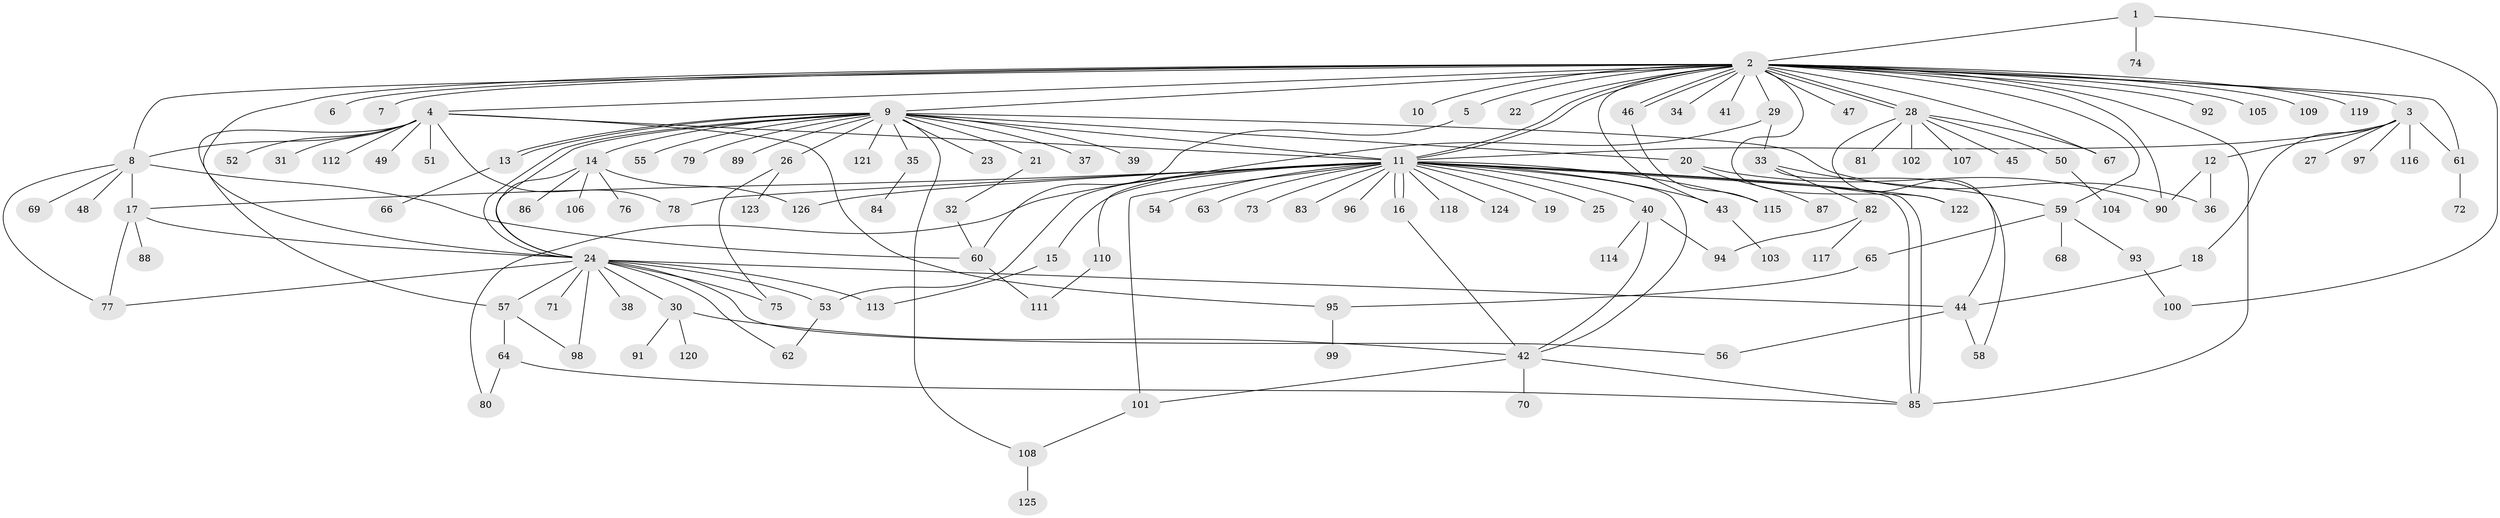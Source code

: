 // coarse degree distribution, {2: 0.18666666666666668, 36: 0.013333333333333334, 9: 0.013333333333333334, 1: 0.5066666666666667, 15: 0.02666666666666667, 19: 0.013333333333333334, 3: 0.13333333333333333, 4: 0.06666666666666667, 5: 0.02666666666666667, 6: 0.013333333333333334}
// Generated by graph-tools (version 1.1) at 2025/18/03/04/25 18:18:01]
// undirected, 126 vertices, 178 edges
graph export_dot {
graph [start="1"]
  node [color=gray90,style=filled];
  1;
  2;
  3;
  4;
  5;
  6;
  7;
  8;
  9;
  10;
  11;
  12;
  13;
  14;
  15;
  16;
  17;
  18;
  19;
  20;
  21;
  22;
  23;
  24;
  25;
  26;
  27;
  28;
  29;
  30;
  31;
  32;
  33;
  34;
  35;
  36;
  37;
  38;
  39;
  40;
  41;
  42;
  43;
  44;
  45;
  46;
  47;
  48;
  49;
  50;
  51;
  52;
  53;
  54;
  55;
  56;
  57;
  58;
  59;
  60;
  61;
  62;
  63;
  64;
  65;
  66;
  67;
  68;
  69;
  70;
  71;
  72;
  73;
  74;
  75;
  76;
  77;
  78;
  79;
  80;
  81;
  82;
  83;
  84;
  85;
  86;
  87;
  88;
  89;
  90;
  91;
  92;
  93;
  94;
  95;
  96;
  97;
  98;
  99;
  100;
  101;
  102;
  103;
  104;
  105;
  106;
  107;
  108;
  109;
  110;
  111;
  112;
  113;
  114;
  115;
  116;
  117;
  118;
  119;
  120;
  121;
  122;
  123;
  124;
  125;
  126;
  1 -- 2;
  1 -- 74;
  1 -- 100;
  2 -- 3;
  2 -- 4;
  2 -- 5;
  2 -- 6;
  2 -- 7;
  2 -- 8;
  2 -- 9;
  2 -- 10;
  2 -- 11;
  2 -- 11;
  2 -- 22;
  2 -- 24;
  2 -- 28;
  2 -- 28;
  2 -- 29;
  2 -- 34;
  2 -- 41;
  2 -- 43;
  2 -- 46;
  2 -- 46;
  2 -- 47;
  2 -- 59;
  2 -- 61;
  2 -- 67;
  2 -- 85;
  2 -- 90;
  2 -- 92;
  2 -- 105;
  2 -- 109;
  2 -- 119;
  2 -- 122;
  3 -- 11;
  3 -- 12;
  3 -- 18;
  3 -- 27;
  3 -- 61;
  3 -- 97;
  3 -- 116;
  4 -- 8;
  4 -- 11;
  4 -- 31;
  4 -- 49;
  4 -- 51;
  4 -- 52;
  4 -- 57;
  4 -- 78;
  4 -- 95;
  4 -- 112;
  5 -- 60;
  8 -- 17;
  8 -- 48;
  8 -- 60;
  8 -- 69;
  8 -- 77;
  9 -- 11;
  9 -- 13;
  9 -- 13;
  9 -- 14;
  9 -- 20;
  9 -- 21;
  9 -- 23;
  9 -- 24;
  9 -- 24;
  9 -- 26;
  9 -- 35;
  9 -- 36;
  9 -- 37;
  9 -- 39;
  9 -- 55;
  9 -- 79;
  9 -- 89;
  9 -- 108;
  9 -- 121;
  11 -- 15;
  11 -- 16;
  11 -- 16;
  11 -- 17;
  11 -- 19;
  11 -- 25;
  11 -- 40;
  11 -- 42;
  11 -- 43;
  11 -- 53;
  11 -- 54;
  11 -- 63;
  11 -- 73;
  11 -- 78;
  11 -- 80;
  11 -- 83;
  11 -- 85;
  11 -- 85;
  11 -- 96;
  11 -- 101;
  11 -- 115;
  11 -- 118;
  11 -- 122;
  11 -- 124;
  11 -- 126;
  12 -- 36;
  12 -- 90;
  13 -- 66;
  14 -- 24;
  14 -- 76;
  14 -- 86;
  14 -- 106;
  14 -- 126;
  15 -- 113;
  16 -- 42;
  17 -- 24;
  17 -- 77;
  17 -- 88;
  18 -- 44;
  20 -- 87;
  20 -- 90;
  21 -- 32;
  24 -- 30;
  24 -- 38;
  24 -- 44;
  24 -- 53;
  24 -- 56;
  24 -- 57;
  24 -- 62;
  24 -- 71;
  24 -- 75;
  24 -- 77;
  24 -- 98;
  24 -- 113;
  26 -- 75;
  26 -- 123;
  28 -- 44;
  28 -- 45;
  28 -- 50;
  28 -- 67;
  28 -- 81;
  28 -- 102;
  28 -- 107;
  29 -- 33;
  29 -- 110;
  30 -- 42;
  30 -- 91;
  30 -- 120;
  32 -- 60;
  33 -- 58;
  33 -- 59;
  33 -- 82;
  35 -- 84;
  40 -- 42;
  40 -- 94;
  40 -- 114;
  42 -- 70;
  42 -- 85;
  42 -- 101;
  43 -- 103;
  44 -- 56;
  44 -- 58;
  46 -- 115;
  50 -- 104;
  53 -- 62;
  57 -- 64;
  57 -- 98;
  59 -- 65;
  59 -- 68;
  59 -- 93;
  60 -- 111;
  61 -- 72;
  64 -- 80;
  64 -- 85;
  65 -- 95;
  82 -- 94;
  82 -- 117;
  93 -- 100;
  95 -- 99;
  101 -- 108;
  108 -- 125;
  110 -- 111;
}

